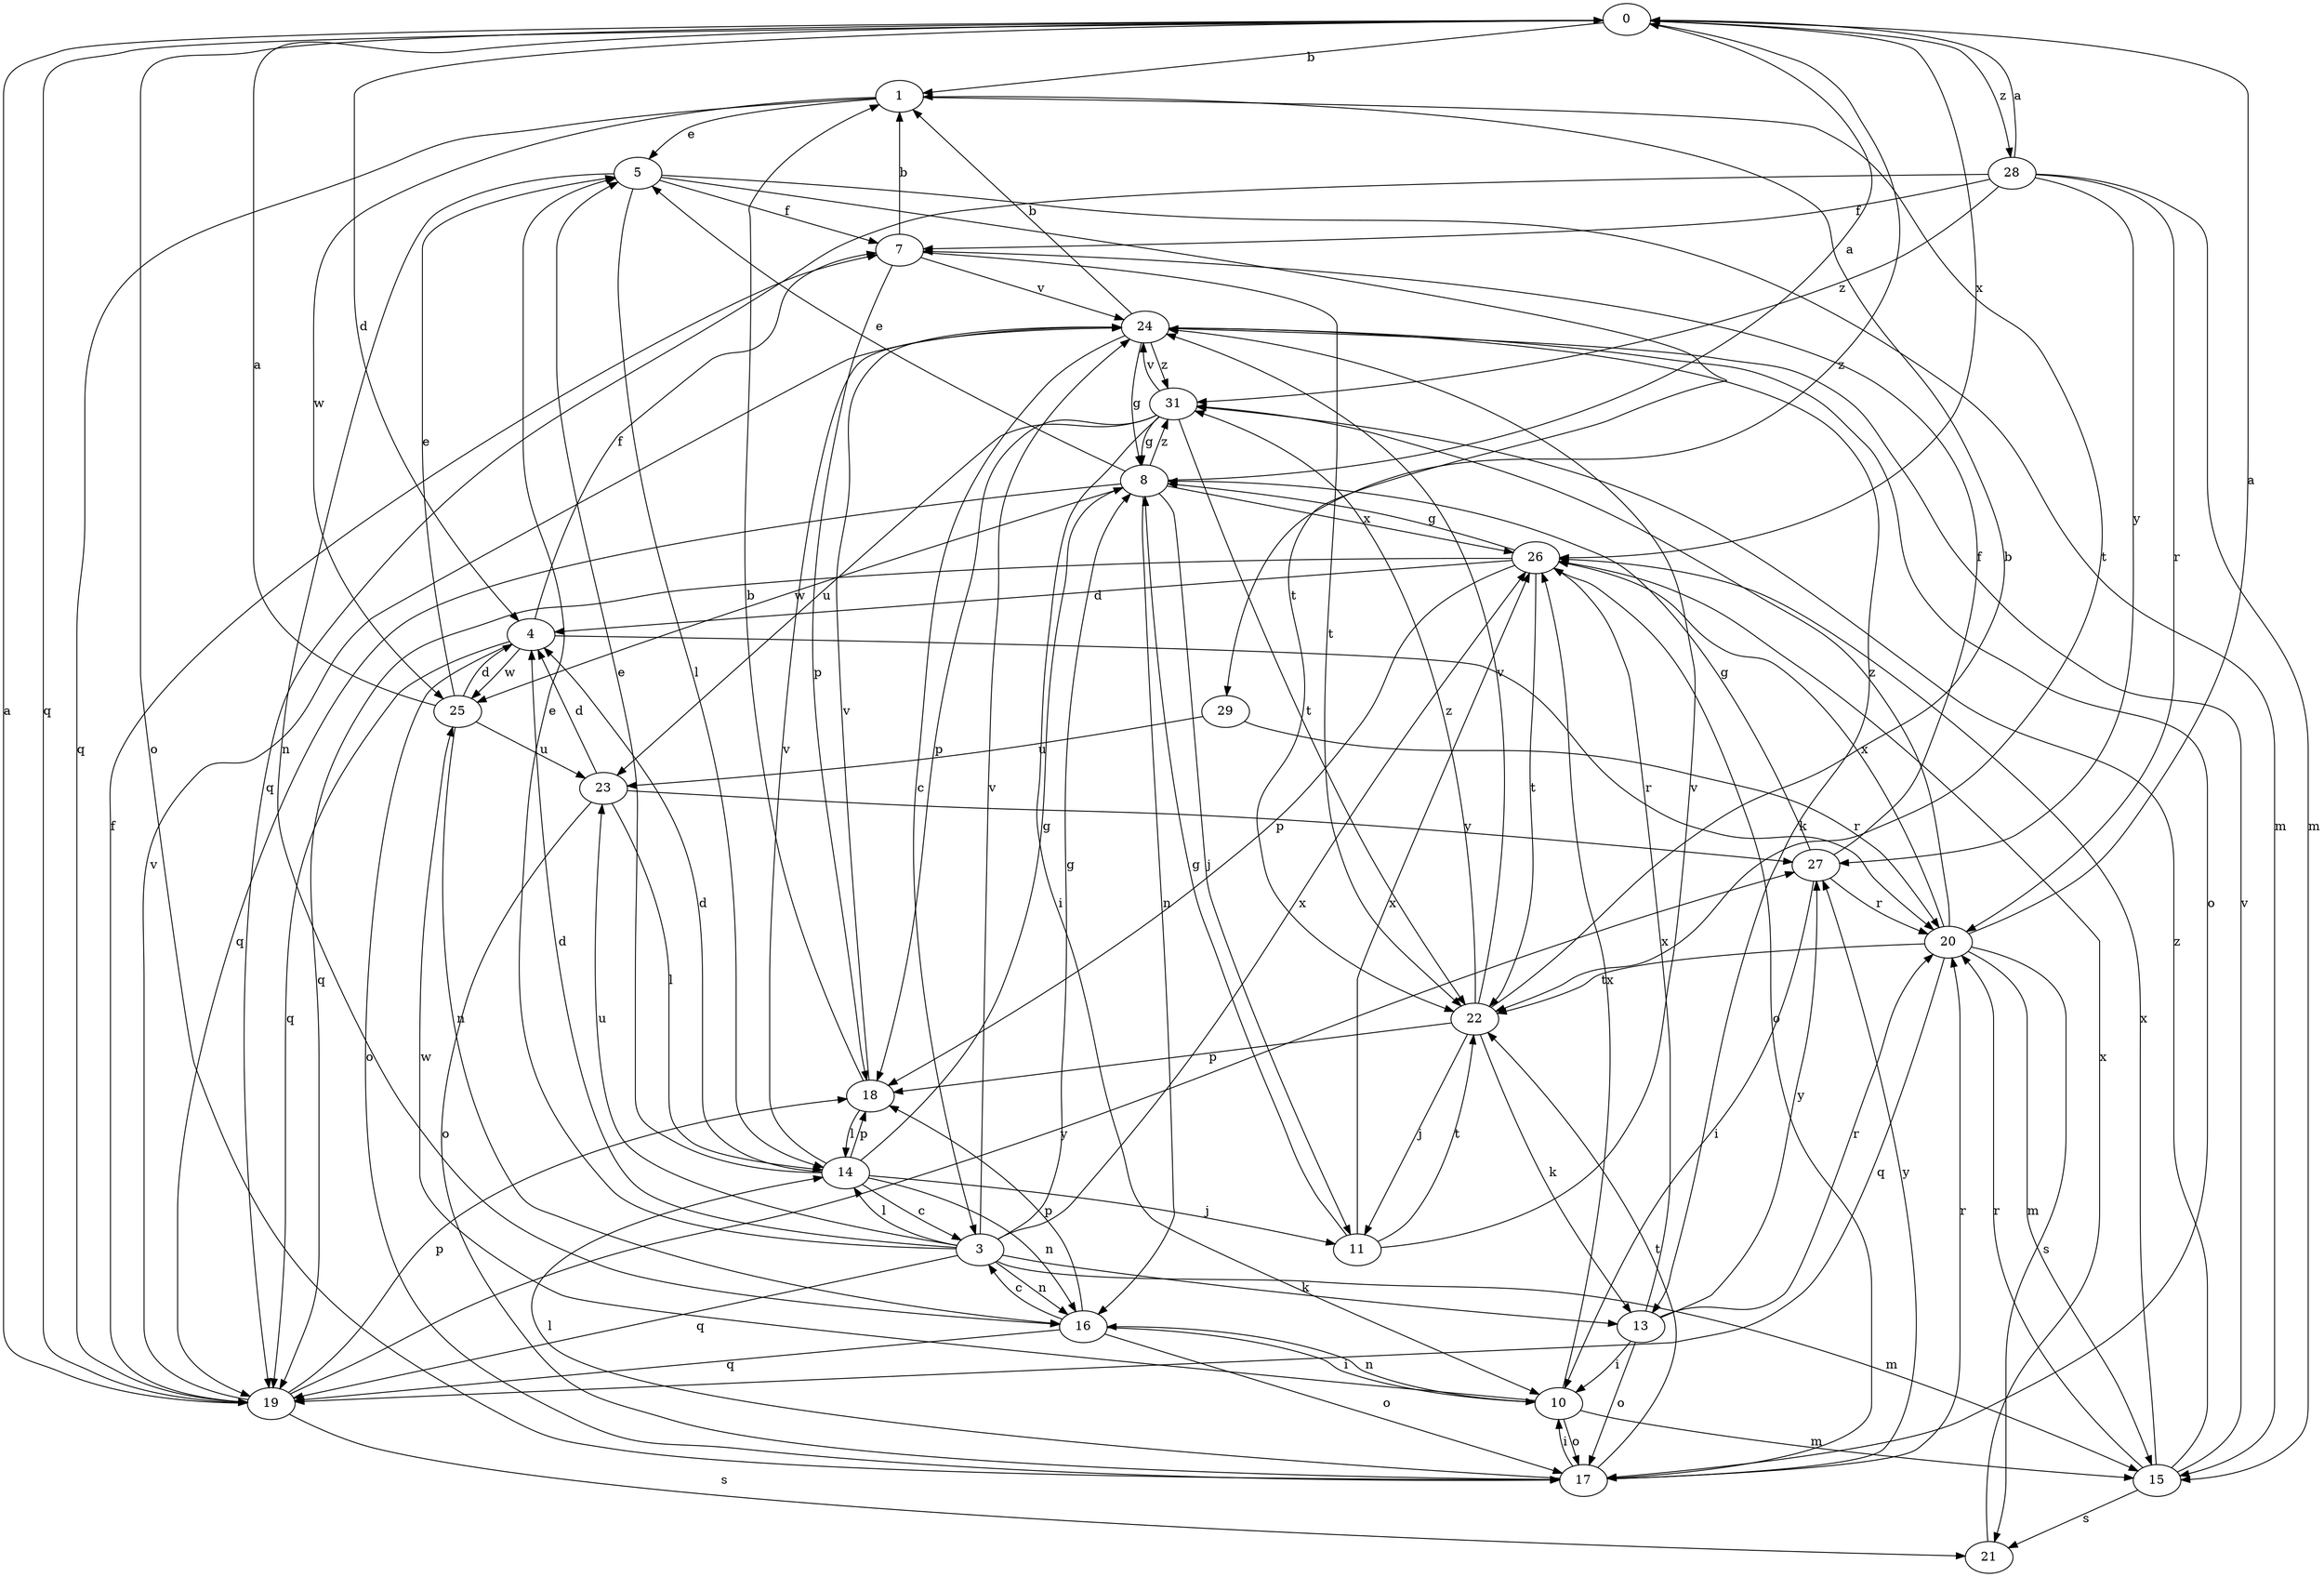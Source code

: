 strict digraph  {
0;
1;
3;
4;
5;
7;
8;
10;
11;
13;
14;
15;
16;
17;
18;
19;
20;
21;
22;
23;
24;
25;
26;
27;
28;
29;
31;
0 -> 1  [label=b];
0 -> 4  [label=d];
0 -> 17  [label=o];
0 -> 19  [label=q];
0 -> 26  [label=x];
0 -> 28  [label=z];
0 -> 29  [label=z];
1 -> 5  [label=e];
1 -> 19  [label=q];
1 -> 22  [label=t];
1 -> 25  [label=w];
3 -> 4  [label=d];
3 -> 5  [label=e];
3 -> 8  [label=g];
3 -> 13  [label=k];
3 -> 14  [label=l];
3 -> 15  [label=m];
3 -> 16  [label=n];
3 -> 19  [label=q];
3 -> 23  [label=u];
3 -> 24  [label=v];
3 -> 26  [label=x];
4 -> 7  [label=f];
4 -> 17  [label=o];
4 -> 19  [label=q];
4 -> 20  [label=r];
4 -> 25  [label=w];
5 -> 7  [label=f];
5 -> 14  [label=l];
5 -> 15  [label=m];
5 -> 16  [label=n];
5 -> 22  [label=t];
7 -> 1  [label=b];
7 -> 18  [label=p];
7 -> 22  [label=t];
7 -> 24  [label=v];
8 -> 0  [label=a];
8 -> 5  [label=e];
8 -> 11  [label=j];
8 -> 16  [label=n];
8 -> 19  [label=q];
8 -> 25  [label=w];
8 -> 26  [label=x];
8 -> 31  [label=z];
10 -> 15  [label=m];
10 -> 16  [label=n];
10 -> 17  [label=o];
10 -> 25  [label=w];
10 -> 26  [label=x];
11 -> 8  [label=g];
11 -> 22  [label=t];
11 -> 24  [label=v];
11 -> 26  [label=x];
13 -> 10  [label=i];
13 -> 17  [label=o];
13 -> 20  [label=r];
13 -> 26  [label=x];
13 -> 27  [label=y];
14 -> 3  [label=c];
14 -> 4  [label=d];
14 -> 5  [label=e];
14 -> 8  [label=g];
14 -> 11  [label=j];
14 -> 16  [label=n];
14 -> 18  [label=p];
14 -> 24  [label=v];
15 -> 20  [label=r];
15 -> 21  [label=s];
15 -> 24  [label=v];
15 -> 26  [label=x];
15 -> 31  [label=z];
16 -> 3  [label=c];
16 -> 10  [label=i];
16 -> 17  [label=o];
16 -> 18  [label=p];
16 -> 19  [label=q];
17 -> 10  [label=i];
17 -> 14  [label=l];
17 -> 20  [label=r];
17 -> 22  [label=t];
17 -> 27  [label=y];
18 -> 1  [label=b];
18 -> 14  [label=l];
18 -> 24  [label=v];
19 -> 0  [label=a];
19 -> 7  [label=f];
19 -> 18  [label=p];
19 -> 21  [label=s];
19 -> 24  [label=v];
19 -> 27  [label=y];
20 -> 0  [label=a];
20 -> 15  [label=m];
20 -> 19  [label=q];
20 -> 21  [label=s];
20 -> 22  [label=t];
20 -> 26  [label=x];
20 -> 31  [label=z];
21 -> 26  [label=x];
22 -> 1  [label=b];
22 -> 11  [label=j];
22 -> 13  [label=k];
22 -> 18  [label=p];
22 -> 24  [label=v];
22 -> 31  [label=z];
23 -> 4  [label=d];
23 -> 14  [label=l];
23 -> 17  [label=o];
23 -> 27  [label=y];
24 -> 1  [label=b];
24 -> 3  [label=c];
24 -> 8  [label=g];
24 -> 13  [label=k];
24 -> 17  [label=o];
24 -> 31  [label=z];
25 -> 0  [label=a];
25 -> 4  [label=d];
25 -> 5  [label=e];
25 -> 16  [label=n];
25 -> 23  [label=u];
26 -> 4  [label=d];
26 -> 8  [label=g];
26 -> 17  [label=o];
26 -> 18  [label=p];
26 -> 19  [label=q];
26 -> 22  [label=t];
27 -> 7  [label=f];
27 -> 8  [label=g];
27 -> 10  [label=i];
27 -> 20  [label=r];
28 -> 0  [label=a];
28 -> 7  [label=f];
28 -> 15  [label=m];
28 -> 19  [label=q];
28 -> 20  [label=r];
28 -> 27  [label=y];
28 -> 31  [label=z];
29 -> 20  [label=r];
29 -> 23  [label=u];
31 -> 8  [label=g];
31 -> 10  [label=i];
31 -> 18  [label=p];
31 -> 22  [label=t];
31 -> 23  [label=u];
31 -> 24  [label=v];
}
